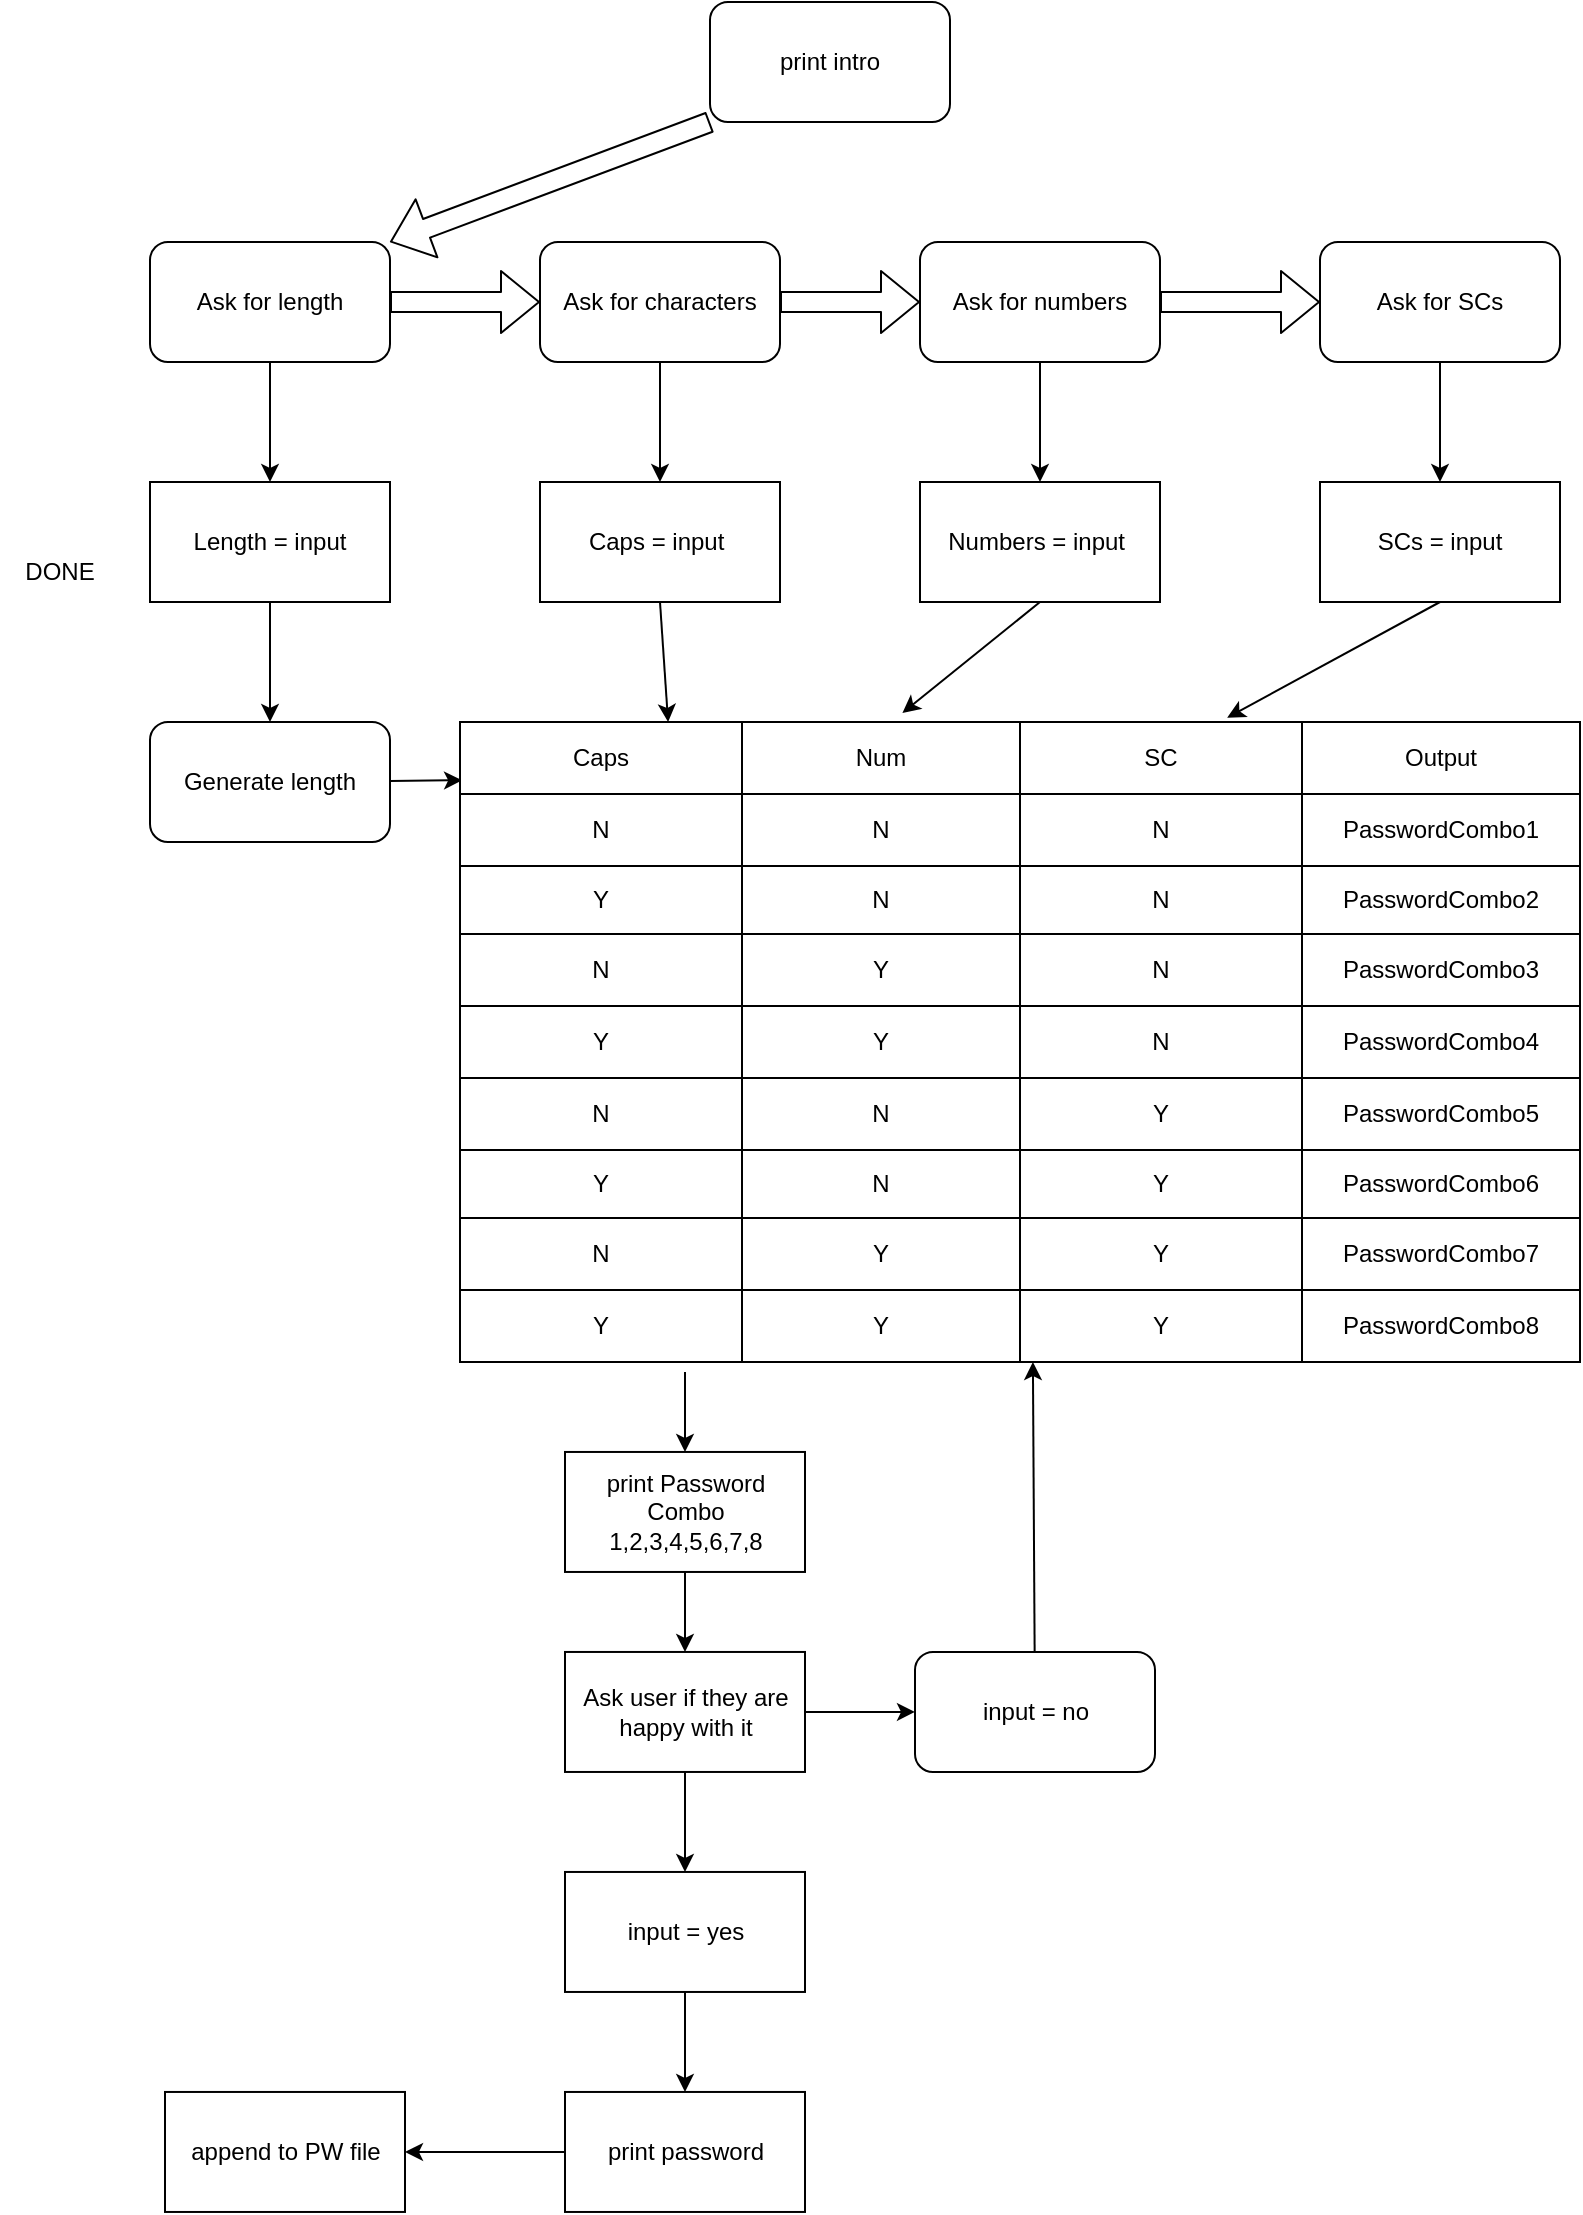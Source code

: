 <mxfile>
    <diagram id="Sr4mg8qAjJeBCCXmfPmm" name="Page-1">
        <mxGraphModel dx="1061" dy="688" grid="1" gridSize="10" guides="1" tooltips="1" connect="1" arrows="1" fold="1" page="1" pageScale="1" pageWidth="850" pageHeight="1100" math="0" shadow="0">
            <root>
                <mxCell id="0"/>
                <mxCell id="1" parent="0"/>
                <mxCell id="2" value="Ask for length" style="rounded=1;whiteSpace=wrap;html=1;" parent="1" vertex="1">
                    <mxGeometry x="85" y="120" width="120" height="60" as="geometry"/>
                </mxCell>
                <mxCell id="3" value="Ask for characters" style="rounded=1;whiteSpace=wrap;html=1;" parent="1" vertex="1">
                    <mxGeometry x="280" y="120" width="120" height="60" as="geometry"/>
                </mxCell>
                <mxCell id="4" value="Ask for numbers" style="rounded=1;whiteSpace=wrap;html=1;" parent="1" vertex="1">
                    <mxGeometry x="470" y="120" width="120" height="60" as="geometry"/>
                </mxCell>
                <mxCell id="5" value="" style="shape=flexArrow;endArrow=classic;html=1;entryX=0;entryY=0.5;entryDx=0;entryDy=0;exitX=1;exitY=0.5;exitDx=0;exitDy=0;" parent="1" source="2" target="3" edge="1">
                    <mxGeometry width="50" height="50" relative="1" as="geometry">
                        <mxPoint x="665" y="220" as="sourcePoint"/>
                        <mxPoint x="545" y="330" as="targetPoint"/>
                    </mxGeometry>
                </mxCell>
                <mxCell id="6" value="" style="shape=flexArrow;endArrow=classic;html=1;exitX=1;exitY=0.5;exitDx=0;exitDy=0;" parent="1" source="3" target="4" edge="1">
                    <mxGeometry width="50" height="50" relative="1" as="geometry">
                        <mxPoint x="365" y="190" as="sourcePoint"/>
                        <mxPoint x="545" y="330" as="targetPoint"/>
                    </mxGeometry>
                </mxCell>
                <mxCell id="8" value="Length = input" style="rounded=0;whiteSpace=wrap;html=1;" parent="1" vertex="1">
                    <mxGeometry x="85" y="240" width="120" height="60" as="geometry"/>
                </mxCell>
                <mxCell id="76" style="edgeStyle=none;html=1;exitX=0.5;exitY=1;exitDx=0;exitDy=0;entryX=0.183;entryY=0;entryDx=0;entryDy=0;entryPerimeter=0;" parent="1" source="9" edge="1">
                    <mxGeometry relative="1" as="geometry">
                        <mxPoint x="344.05" y="360" as="targetPoint"/>
                    </mxGeometry>
                </mxCell>
                <mxCell id="9" value="Caps = input&amp;nbsp;" style="rounded=0;whiteSpace=wrap;html=1;" parent="1" vertex="1">
                    <mxGeometry x="280" y="240" width="120" height="60" as="geometry"/>
                </mxCell>
                <mxCell id="77" style="edgeStyle=none;html=1;exitX=0.5;exitY=1;exitDx=0;exitDy=0;entryX=0.395;entryY=-0.124;entryDx=0;entryDy=0;entryPerimeter=0;" parent="1" source="10" edge="1" target="274">
                    <mxGeometry relative="1" as="geometry">
                        <mxPoint x="569.1" y="356.16" as="targetPoint"/>
                    </mxGeometry>
                </mxCell>
                <mxCell id="10" value="Numbers = input&amp;nbsp;" style="rounded=0;whiteSpace=wrap;html=1;" parent="1" vertex="1">
                    <mxGeometry x="470" y="240" width="120" height="60" as="geometry"/>
                </mxCell>
                <mxCell id="11" value="" style="endArrow=classic;html=1;exitX=0.5;exitY=1;exitDx=0;exitDy=0;entryX=0.5;entryY=0;entryDx=0;entryDy=0;" parent="1" source="2" target="8" edge="1">
                    <mxGeometry width="50" height="50" relative="1" as="geometry">
                        <mxPoint x="495" y="380" as="sourcePoint"/>
                        <mxPoint x="545" y="330" as="targetPoint"/>
                    </mxGeometry>
                </mxCell>
                <mxCell id="12" value="" style="endArrow=classic;html=1;" parent="1" source="3" target="9" edge="1">
                    <mxGeometry width="50" height="50" relative="1" as="geometry">
                        <mxPoint x="495" y="380" as="sourcePoint"/>
                        <mxPoint x="545" y="330" as="targetPoint"/>
                    </mxGeometry>
                </mxCell>
                <mxCell id="13" value="" style="endArrow=classic;html=1;exitX=0.5;exitY=1;exitDx=0;exitDy=0;entryX=0.5;entryY=0;entryDx=0;entryDy=0;" parent="1" source="4" target="10" edge="1">
                    <mxGeometry width="50" height="50" relative="1" as="geometry">
                        <mxPoint x="175" y="220" as="sourcePoint"/>
                        <mxPoint x="265" y="220" as="targetPoint"/>
                    </mxGeometry>
                </mxCell>
                <mxCell id="15" value="print intro" style="rounded=1;whiteSpace=wrap;html=1;" parent="1" vertex="1">
                    <mxGeometry x="365" width="120" height="60" as="geometry"/>
                </mxCell>
                <mxCell id="16" value="" style="shape=flexArrow;endArrow=classic;html=1;exitX=0;exitY=1;exitDx=0;exitDy=0;entryX=1;entryY=0;entryDx=0;entryDy=0;" parent="1" source="15" target="2" edge="1">
                    <mxGeometry width="50" height="50" relative="1" as="geometry">
                        <mxPoint x="490" y="200" as="sourcePoint"/>
                        <mxPoint x="540" y="150" as="targetPoint"/>
                    </mxGeometry>
                </mxCell>
                <mxCell id="75" style="edgeStyle=none;html=1;entryX=0.002;entryY=0.091;entryDx=0;entryDy=0;entryPerimeter=0;" parent="1" source="18" edge="1">
                    <mxGeometry relative="1" as="geometry">
                        <mxPoint x="241.04" y="389.12" as="targetPoint"/>
                    </mxGeometry>
                </mxCell>
                <mxCell id="18" value="Generate length" style="rounded=1;whiteSpace=wrap;html=1;" parent="1" vertex="1">
                    <mxGeometry x="85" y="360" width="120" height="60" as="geometry"/>
                </mxCell>
                <mxCell id="34" value="" style="endArrow=classic;html=1;exitX=0.5;exitY=1;exitDx=0;exitDy=0;entryX=0.5;entryY=0;entryDx=0;entryDy=0;" parent="1" source="8" target="18" edge="1">
                    <mxGeometry width="50" height="50" relative="1" as="geometry">
                        <mxPoint x="490" y="290" as="sourcePoint"/>
                        <mxPoint x="540" y="240" as="targetPoint"/>
                    </mxGeometry>
                </mxCell>
                <mxCell id="79" value="" style="edgeStyle=none;html=1;" parent="1" target="78" edge="1">
                    <mxGeometry relative="1" as="geometry">
                        <mxPoint x="352.5" y="684.98" as="sourcePoint"/>
                    </mxGeometry>
                </mxCell>
                <mxCell id="81" value="" style="edgeStyle=none;html=1;" parent="1" source="78" target="80" edge="1">
                    <mxGeometry relative="1" as="geometry"/>
                </mxCell>
                <mxCell id="78" value="print Password Combo 1,2,3,4,5,6,7,8" style="whiteSpace=wrap;html=1;startSize=0;" parent="1" vertex="1">
                    <mxGeometry x="292.5" y="724.98" width="120" height="60" as="geometry"/>
                </mxCell>
                <mxCell id="85" value="" style="edgeStyle=none;html=1;" parent="1" source="80" target="84" edge="1">
                    <mxGeometry relative="1" as="geometry"/>
                </mxCell>
                <mxCell id="88" value="" style="edgeStyle=none;html=1;" parent="1" source="80" target="87" edge="1">
                    <mxGeometry relative="1" as="geometry"/>
                </mxCell>
                <mxCell id="80" value="Ask user if they are happy with it" style="whiteSpace=wrap;html=1;startSize=0;" parent="1" vertex="1">
                    <mxGeometry x="292.5" y="824.98" width="120" height="60" as="geometry"/>
                </mxCell>
                <mxCell id="86" style="edgeStyle=none;html=1;entryX=0.997;entryY=0.917;entryDx=0;entryDy=0;entryPerimeter=0;" parent="1" source="84" edge="1">
                    <mxGeometry relative="1" as="geometry">
                        <mxPoint x="526.45" y="680" as="targetPoint"/>
                    </mxGeometry>
                </mxCell>
                <mxCell id="84" value="input = no" style="rounded=1;whiteSpace=wrap;html=1;startSize=0;" parent="1" vertex="1">
                    <mxGeometry x="467.5" y="824.98" width="120" height="60" as="geometry"/>
                </mxCell>
                <mxCell id="90" value="" style="edgeStyle=none;html=1;" parent="1" source="87" target="89" edge="1">
                    <mxGeometry relative="1" as="geometry"/>
                </mxCell>
                <mxCell id="87" value="input = yes" style="whiteSpace=wrap;html=1;startSize=0;" parent="1" vertex="1">
                    <mxGeometry x="292.5" y="934.98" width="120" height="60" as="geometry"/>
                </mxCell>
                <mxCell id="93" value="" style="edgeStyle=none;html=1;" parent="1" source="89" target="92" edge="1">
                    <mxGeometry relative="1" as="geometry"/>
                </mxCell>
                <mxCell id="89" value="print password" style="whiteSpace=wrap;html=1;startSize=0;" parent="1" vertex="1">
                    <mxGeometry x="292.5" y="1044.98" width="120" height="60" as="geometry"/>
                </mxCell>
                <mxCell id="92" value="append to PW file" style="whiteSpace=wrap;html=1;startSize=0;" parent="1" vertex="1">
                    <mxGeometry x="92.5" y="1044.98" width="120" height="60" as="geometry"/>
                </mxCell>
                <mxCell id="94" value="DONE" style="text;strokeColor=none;align=center;fillColor=none;html=1;verticalAlign=middle;whiteSpace=wrap;rounded=0;" parent="1" vertex="1">
                    <mxGeometry x="10" y="270" width="60" height="30" as="geometry"/>
                </mxCell>
                <mxCell id="97" value="" style="shape=flexArrow;endArrow=classic;html=1;exitX=1;exitY=0.5;exitDx=0;exitDy=0;" parent="1" source="4" edge="1">
                    <mxGeometry width="50" height="50" relative="1" as="geometry">
                        <mxPoint x="350" y="300" as="sourcePoint"/>
                        <mxPoint x="670" y="150" as="targetPoint"/>
                    </mxGeometry>
                </mxCell>
                <mxCell id="105" style="edgeStyle=none;html=1;exitX=0.5;exitY=1;exitDx=0;exitDy=0;" parent="1" source="98" target="104" edge="1">
                    <mxGeometry relative="1" as="geometry"/>
                </mxCell>
                <mxCell id="98" value="Ask for SCs" style="rounded=1;whiteSpace=wrap;html=1;" parent="1" vertex="1">
                    <mxGeometry x="670" y="120" width="120" height="60" as="geometry"/>
                </mxCell>
                <mxCell id="104" value="SCs = input" style="rounded=0;whiteSpace=wrap;html=1;" parent="1" vertex="1">
                    <mxGeometry x="670" y="240" width="120" height="60" as="geometry"/>
                </mxCell>
                <mxCell id="273" value="" style="shape=table;startSize=0;container=1;collapsible=0;childLayout=tableLayout;" vertex="1" parent="1">
                    <mxGeometry x="240" y="360" width="560" height="320" as="geometry"/>
                </mxCell>
                <mxCell id="274" value="" style="shape=tableRow;horizontal=0;startSize=0;swimlaneHead=0;swimlaneBody=0;top=0;left=0;bottom=0;right=0;collapsible=0;dropTarget=0;fillColor=none;points=[[0,0.5],[1,0.5]];portConstraint=eastwest;" vertex="1" parent="273">
                    <mxGeometry width="560" height="36" as="geometry"/>
                </mxCell>
                <mxCell id="275" value="Caps" style="shape=partialRectangle;html=1;whiteSpace=wrap;connectable=0;overflow=hidden;fillColor=none;top=0;left=0;bottom=0;right=0;pointerEvents=1;" vertex="1" parent="274">
                    <mxGeometry width="141" height="36" as="geometry">
                        <mxRectangle width="141" height="36" as="alternateBounds"/>
                    </mxGeometry>
                </mxCell>
                <mxCell id="276" value="Num" style="shape=partialRectangle;html=1;whiteSpace=wrap;connectable=0;overflow=hidden;fillColor=none;top=0;left=0;bottom=0;right=0;pointerEvents=1;" vertex="1" parent="274">
                    <mxGeometry x="141" width="139" height="36" as="geometry">
                        <mxRectangle width="139" height="36" as="alternateBounds"/>
                    </mxGeometry>
                </mxCell>
                <mxCell id="277" value="SC" style="shape=partialRectangle;html=1;whiteSpace=wrap;connectable=0;overflow=hidden;fillColor=none;top=0;left=0;bottom=0;right=0;pointerEvents=1;" vertex="1" parent="274">
                    <mxGeometry x="280" width="141" height="36" as="geometry">
                        <mxRectangle width="141" height="36" as="alternateBounds"/>
                    </mxGeometry>
                </mxCell>
                <mxCell id="278" value="Output" style="shape=partialRectangle;html=1;whiteSpace=wrap;connectable=0;overflow=hidden;fillColor=none;top=0;left=0;bottom=0;right=0;pointerEvents=1;" vertex="1" parent="274">
                    <mxGeometry x="421" width="139" height="36" as="geometry">
                        <mxRectangle width="139" height="36" as="alternateBounds"/>
                    </mxGeometry>
                </mxCell>
                <mxCell id="279" value="" style="shape=tableRow;horizontal=0;startSize=0;swimlaneHead=0;swimlaneBody=0;top=0;left=0;bottom=0;right=0;collapsible=0;dropTarget=0;fillColor=none;points=[[0,0.5],[1,0.5]];portConstraint=eastwest;" vertex="1" parent="273">
                    <mxGeometry y="36" width="560" height="36" as="geometry"/>
                </mxCell>
                <mxCell id="280" value="N" style="shape=partialRectangle;html=1;whiteSpace=wrap;connectable=0;overflow=hidden;fillColor=none;top=0;left=0;bottom=0;right=0;pointerEvents=1;" vertex="1" parent="279">
                    <mxGeometry width="141" height="36" as="geometry">
                        <mxRectangle width="141" height="36" as="alternateBounds"/>
                    </mxGeometry>
                </mxCell>
                <mxCell id="281" value="N" style="shape=partialRectangle;html=1;whiteSpace=wrap;connectable=0;overflow=hidden;fillColor=none;top=0;left=0;bottom=0;right=0;pointerEvents=1;" vertex="1" parent="279">
                    <mxGeometry x="141" width="139" height="36" as="geometry">
                        <mxRectangle width="139" height="36" as="alternateBounds"/>
                    </mxGeometry>
                </mxCell>
                <mxCell id="282" value="N" style="shape=partialRectangle;html=1;whiteSpace=wrap;connectable=0;overflow=hidden;fillColor=none;top=0;left=0;bottom=0;right=0;pointerEvents=1;" vertex="1" parent="279">
                    <mxGeometry x="280" width="141" height="36" as="geometry">
                        <mxRectangle width="141" height="36" as="alternateBounds"/>
                    </mxGeometry>
                </mxCell>
                <mxCell id="283" value="PasswordCombo1" style="shape=partialRectangle;html=1;whiteSpace=wrap;connectable=0;overflow=hidden;fillColor=none;top=0;left=0;bottom=0;right=0;pointerEvents=1;" vertex="1" parent="279">
                    <mxGeometry x="421" width="139" height="36" as="geometry">
                        <mxRectangle width="139" height="36" as="alternateBounds"/>
                    </mxGeometry>
                </mxCell>
                <mxCell id="284" value="" style="shape=tableRow;horizontal=0;startSize=0;swimlaneHead=0;swimlaneBody=0;top=0;left=0;bottom=0;right=0;collapsible=0;dropTarget=0;fillColor=none;points=[[0,0.5],[1,0.5]];portConstraint=eastwest;" vertex="1" parent="273">
                    <mxGeometry y="72" width="560" height="34" as="geometry"/>
                </mxCell>
                <mxCell id="285" value="Y" style="shape=partialRectangle;html=1;whiteSpace=wrap;connectable=0;overflow=hidden;fillColor=none;top=0;left=0;bottom=0;right=0;pointerEvents=1;" vertex="1" parent="284">
                    <mxGeometry width="141" height="34" as="geometry">
                        <mxRectangle width="141" height="34" as="alternateBounds"/>
                    </mxGeometry>
                </mxCell>
                <mxCell id="286" value="N" style="shape=partialRectangle;html=1;whiteSpace=wrap;connectable=0;overflow=hidden;fillColor=none;top=0;left=0;bottom=0;right=0;pointerEvents=1;" vertex="1" parent="284">
                    <mxGeometry x="141" width="139" height="34" as="geometry">
                        <mxRectangle width="139" height="34" as="alternateBounds"/>
                    </mxGeometry>
                </mxCell>
                <mxCell id="287" value="N" style="shape=partialRectangle;html=1;whiteSpace=wrap;connectable=0;overflow=hidden;fillColor=none;top=0;left=0;bottom=0;right=0;pointerEvents=1;" vertex="1" parent="284">
                    <mxGeometry x="280" width="141" height="34" as="geometry">
                        <mxRectangle width="141" height="34" as="alternateBounds"/>
                    </mxGeometry>
                </mxCell>
                <mxCell id="288" value="PasswordCombo2" style="shape=partialRectangle;html=1;whiteSpace=wrap;connectable=0;overflow=hidden;fillColor=none;top=0;left=0;bottom=0;right=0;pointerEvents=1;" vertex="1" parent="284">
                    <mxGeometry x="421" width="139" height="34" as="geometry">
                        <mxRectangle width="139" height="34" as="alternateBounds"/>
                    </mxGeometry>
                </mxCell>
                <mxCell id="289" value="" style="shape=tableRow;horizontal=0;startSize=0;swimlaneHead=0;swimlaneBody=0;top=0;left=0;bottom=0;right=0;collapsible=0;dropTarget=0;fillColor=none;points=[[0,0.5],[1,0.5]];portConstraint=eastwest;" vertex="1" parent="273">
                    <mxGeometry y="106" width="560" height="36" as="geometry"/>
                </mxCell>
                <mxCell id="290" value="N" style="shape=partialRectangle;html=1;whiteSpace=wrap;connectable=0;overflow=hidden;fillColor=none;top=0;left=0;bottom=0;right=0;pointerEvents=1;" vertex="1" parent="289">
                    <mxGeometry width="141" height="36" as="geometry">
                        <mxRectangle width="141" height="36" as="alternateBounds"/>
                    </mxGeometry>
                </mxCell>
                <mxCell id="291" value="Y" style="shape=partialRectangle;html=1;whiteSpace=wrap;connectable=0;overflow=hidden;fillColor=none;top=0;left=0;bottom=0;right=0;pointerEvents=1;" vertex="1" parent="289">
                    <mxGeometry x="141" width="139" height="36" as="geometry">
                        <mxRectangle width="139" height="36" as="alternateBounds"/>
                    </mxGeometry>
                </mxCell>
                <mxCell id="292" value="N" style="shape=partialRectangle;html=1;whiteSpace=wrap;connectable=0;overflow=hidden;fillColor=none;top=0;left=0;bottom=0;right=0;pointerEvents=1;" vertex="1" parent="289">
                    <mxGeometry x="280" width="141" height="36" as="geometry">
                        <mxRectangle width="141" height="36" as="alternateBounds"/>
                    </mxGeometry>
                </mxCell>
                <mxCell id="293" value="PasswordCombo3" style="shape=partialRectangle;html=1;whiteSpace=wrap;connectable=0;overflow=hidden;fillColor=none;top=0;left=0;bottom=0;right=0;pointerEvents=1;" vertex="1" parent="289">
                    <mxGeometry x="421" width="139" height="36" as="geometry">
                        <mxRectangle width="139" height="36" as="alternateBounds"/>
                    </mxGeometry>
                </mxCell>
                <mxCell id="294" value="" style="shape=tableRow;horizontal=0;startSize=0;swimlaneHead=0;swimlaneBody=0;top=0;left=0;bottom=0;right=0;collapsible=0;dropTarget=0;fillColor=none;points=[[0,0.5],[1,0.5]];portConstraint=eastwest;" vertex="1" parent="273">
                    <mxGeometry y="142" width="560" height="36" as="geometry"/>
                </mxCell>
                <mxCell id="295" value="Y" style="shape=partialRectangle;html=1;whiteSpace=wrap;connectable=0;overflow=hidden;fillColor=none;top=0;left=0;bottom=0;right=0;pointerEvents=1;" vertex="1" parent="294">
                    <mxGeometry width="141" height="36" as="geometry">
                        <mxRectangle width="141" height="36" as="alternateBounds"/>
                    </mxGeometry>
                </mxCell>
                <mxCell id="296" value="Y" style="shape=partialRectangle;html=1;whiteSpace=wrap;connectable=0;overflow=hidden;fillColor=none;top=0;left=0;bottom=0;right=0;pointerEvents=1;" vertex="1" parent="294">
                    <mxGeometry x="141" width="139" height="36" as="geometry">
                        <mxRectangle width="139" height="36" as="alternateBounds"/>
                    </mxGeometry>
                </mxCell>
                <mxCell id="297" value="N" style="shape=partialRectangle;html=1;whiteSpace=wrap;connectable=0;overflow=hidden;fillColor=none;top=0;left=0;bottom=0;right=0;pointerEvents=1;" vertex="1" parent="294">
                    <mxGeometry x="280" width="141" height="36" as="geometry">
                        <mxRectangle width="141" height="36" as="alternateBounds"/>
                    </mxGeometry>
                </mxCell>
                <mxCell id="298" value="PasswordCombo4" style="shape=partialRectangle;html=1;whiteSpace=wrap;connectable=0;overflow=hidden;fillColor=none;top=0;left=0;bottom=0;right=0;pointerEvents=1;" vertex="1" parent="294">
                    <mxGeometry x="421" width="139" height="36" as="geometry">
                        <mxRectangle width="139" height="36" as="alternateBounds"/>
                    </mxGeometry>
                </mxCell>
                <mxCell id="299" value="" style="shape=tableRow;horizontal=0;startSize=0;swimlaneHead=0;swimlaneBody=0;top=0;left=0;bottom=0;right=0;collapsible=0;dropTarget=0;fillColor=none;points=[[0,0.5],[1,0.5]];portConstraint=eastwest;" vertex="1" parent="273">
                    <mxGeometry y="178" width="560" height="36" as="geometry"/>
                </mxCell>
                <mxCell id="300" value="N" style="shape=partialRectangle;html=1;whiteSpace=wrap;connectable=0;overflow=hidden;fillColor=none;top=0;left=0;bottom=0;right=0;pointerEvents=1;" vertex="1" parent="299">
                    <mxGeometry width="141" height="36" as="geometry">
                        <mxRectangle width="141" height="36" as="alternateBounds"/>
                    </mxGeometry>
                </mxCell>
                <mxCell id="301" value="N" style="shape=partialRectangle;html=1;whiteSpace=wrap;connectable=0;overflow=hidden;fillColor=none;top=0;left=0;bottom=0;right=0;pointerEvents=1;" vertex="1" parent="299">
                    <mxGeometry x="141" width="139" height="36" as="geometry">
                        <mxRectangle width="139" height="36" as="alternateBounds"/>
                    </mxGeometry>
                </mxCell>
                <mxCell id="302" value="Y" style="shape=partialRectangle;html=1;whiteSpace=wrap;connectable=0;overflow=hidden;fillColor=none;top=0;left=0;bottom=0;right=0;pointerEvents=1;" vertex="1" parent="299">
                    <mxGeometry x="280" width="141" height="36" as="geometry">
                        <mxRectangle width="141" height="36" as="alternateBounds"/>
                    </mxGeometry>
                </mxCell>
                <mxCell id="303" value="PasswordCombo5" style="shape=partialRectangle;html=1;whiteSpace=wrap;connectable=0;overflow=hidden;fillColor=none;top=0;left=0;bottom=0;right=0;pointerEvents=1;" vertex="1" parent="299">
                    <mxGeometry x="421" width="139" height="36" as="geometry">
                        <mxRectangle width="139" height="36" as="alternateBounds"/>
                    </mxGeometry>
                </mxCell>
                <mxCell id="304" value="" style="shape=tableRow;horizontal=0;startSize=0;swimlaneHead=0;swimlaneBody=0;top=0;left=0;bottom=0;right=0;collapsible=0;dropTarget=0;fillColor=none;points=[[0,0.5],[1,0.5]];portConstraint=eastwest;" vertex="1" parent="273">
                    <mxGeometry y="214" width="560" height="34" as="geometry"/>
                </mxCell>
                <mxCell id="305" value="Y" style="shape=partialRectangle;html=1;whiteSpace=wrap;connectable=0;overflow=hidden;fillColor=none;top=0;left=0;bottom=0;right=0;pointerEvents=1;" vertex="1" parent="304">
                    <mxGeometry width="141" height="34" as="geometry">
                        <mxRectangle width="141" height="34" as="alternateBounds"/>
                    </mxGeometry>
                </mxCell>
                <mxCell id="306" value="N" style="shape=partialRectangle;html=1;whiteSpace=wrap;connectable=0;overflow=hidden;fillColor=none;top=0;left=0;bottom=0;right=0;pointerEvents=1;" vertex="1" parent="304">
                    <mxGeometry x="141" width="139" height="34" as="geometry">
                        <mxRectangle width="139" height="34" as="alternateBounds"/>
                    </mxGeometry>
                </mxCell>
                <mxCell id="307" value="Y" style="shape=partialRectangle;html=1;whiteSpace=wrap;connectable=0;overflow=hidden;fillColor=none;top=0;left=0;bottom=0;right=0;pointerEvents=1;" vertex="1" parent="304">
                    <mxGeometry x="280" width="141" height="34" as="geometry">
                        <mxRectangle width="141" height="34" as="alternateBounds"/>
                    </mxGeometry>
                </mxCell>
                <mxCell id="308" value="PasswordCombo6" style="shape=partialRectangle;html=1;whiteSpace=wrap;connectable=0;overflow=hidden;fillColor=none;top=0;left=0;bottom=0;right=0;pointerEvents=1;" vertex="1" parent="304">
                    <mxGeometry x="421" width="139" height="34" as="geometry">
                        <mxRectangle width="139" height="34" as="alternateBounds"/>
                    </mxGeometry>
                </mxCell>
                <mxCell id="309" value="" style="shape=tableRow;horizontal=0;startSize=0;swimlaneHead=0;swimlaneBody=0;top=0;left=0;bottom=0;right=0;collapsible=0;dropTarget=0;fillColor=none;points=[[0,0.5],[1,0.5]];portConstraint=eastwest;" vertex="1" parent="273">
                    <mxGeometry y="248" width="560" height="36" as="geometry"/>
                </mxCell>
                <mxCell id="310" value="N" style="shape=partialRectangle;html=1;whiteSpace=wrap;connectable=0;overflow=hidden;fillColor=none;top=0;left=0;bottom=0;right=0;pointerEvents=1;" vertex="1" parent="309">
                    <mxGeometry width="141" height="36" as="geometry">
                        <mxRectangle width="141" height="36" as="alternateBounds"/>
                    </mxGeometry>
                </mxCell>
                <mxCell id="311" value="Y" style="shape=partialRectangle;html=1;whiteSpace=wrap;connectable=0;overflow=hidden;fillColor=none;top=0;left=0;bottom=0;right=0;pointerEvents=1;" vertex="1" parent="309">
                    <mxGeometry x="141" width="139" height="36" as="geometry">
                        <mxRectangle width="139" height="36" as="alternateBounds"/>
                    </mxGeometry>
                </mxCell>
                <mxCell id="312" value="Y" style="shape=partialRectangle;html=1;whiteSpace=wrap;connectable=0;overflow=hidden;fillColor=none;top=0;left=0;bottom=0;right=0;pointerEvents=1;" vertex="1" parent="309">
                    <mxGeometry x="280" width="141" height="36" as="geometry">
                        <mxRectangle width="141" height="36" as="alternateBounds"/>
                    </mxGeometry>
                </mxCell>
                <mxCell id="313" value="PasswordCombo7" style="shape=partialRectangle;html=1;whiteSpace=wrap;connectable=0;overflow=hidden;fillColor=none;top=0;left=0;bottom=0;right=0;pointerEvents=1;" vertex="1" parent="309">
                    <mxGeometry x="421" width="139" height="36" as="geometry">
                        <mxRectangle width="139" height="36" as="alternateBounds"/>
                    </mxGeometry>
                </mxCell>
                <mxCell id="314" value="" style="shape=tableRow;horizontal=0;startSize=0;swimlaneHead=0;swimlaneBody=0;top=0;left=0;bottom=0;right=0;collapsible=0;dropTarget=0;fillColor=none;points=[[0,0.5],[1,0.5]];portConstraint=eastwest;" vertex="1" parent="273">
                    <mxGeometry y="284" width="560" height="36" as="geometry"/>
                </mxCell>
                <mxCell id="315" value="Y" style="shape=partialRectangle;html=1;whiteSpace=wrap;connectable=0;overflow=hidden;fillColor=none;top=0;left=0;bottom=0;right=0;pointerEvents=1;" vertex="1" parent="314">
                    <mxGeometry width="141" height="36" as="geometry">
                        <mxRectangle width="141" height="36" as="alternateBounds"/>
                    </mxGeometry>
                </mxCell>
                <mxCell id="316" value="Y" style="shape=partialRectangle;html=1;whiteSpace=wrap;connectable=0;overflow=hidden;fillColor=none;top=0;left=0;bottom=0;right=0;pointerEvents=1;" vertex="1" parent="314">
                    <mxGeometry x="141" width="139" height="36" as="geometry">
                        <mxRectangle width="139" height="36" as="alternateBounds"/>
                    </mxGeometry>
                </mxCell>
                <mxCell id="317" value="Y" style="shape=partialRectangle;html=1;whiteSpace=wrap;connectable=0;overflow=hidden;fillColor=none;top=0;left=0;bottom=0;right=0;pointerEvents=1;" vertex="1" parent="314">
                    <mxGeometry x="280" width="141" height="36" as="geometry">
                        <mxRectangle width="141" height="36" as="alternateBounds"/>
                    </mxGeometry>
                </mxCell>
                <mxCell id="318" value="PasswordCombo8" style="shape=partialRectangle;html=1;whiteSpace=wrap;connectable=0;overflow=hidden;fillColor=none;top=0;left=0;bottom=0;right=0;pointerEvents=1;" vertex="1" parent="314">
                    <mxGeometry x="421" width="139" height="36" as="geometry">
                        <mxRectangle width="139" height="36" as="alternateBounds"/>
                    </mxGeometry>
                </mxCell>
                <mxCell id="319" style="edgeStyle=none;html=1;exitX=0.5;exitY=1;exitDx=0;exitDy=0;entryX=0.685;entryY=-0.059;entryDx=0;entryDy=0;entryPerimeter=0;" edge="1" parent="1" source="104" target="274">
                    <mxGeometry relative="1" as="geometry">
                        <mxPoint x="579.1" y="366.16" as="targetPoint"/>
                        <mxPoint x="540" y="310" as="sourcePoint"/>
                    </mxGeometry>
                </mxCell>
            </root>
        </mxGraphModel>
    </diagram>
</mxfile>